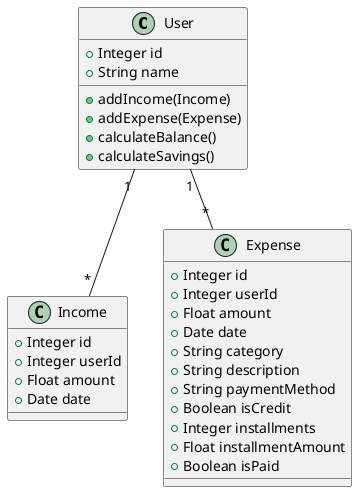 @startuml Class Diagram
    User "1" -- "*" Income
    User "1" -- "*" Expense
    
    class User {
        +Integer id
        +String name
        +addIncome(Income)
        +addExpense(Expense)
        +calculateBalance()
        +calculateSavings()
    }

    class Income {
        +Integer id
        +Integer userId
        +Float amount
        +Date date
    }

    class Expense {
        +Integer id
        +Integer userId
        +Float amount
        +Date date
        +String category
        +String description
        +String paymentMethod
        +Boolean isCredit
        +Integer installments
        +Float installmentAmount
        +Boolean isPaid
    }